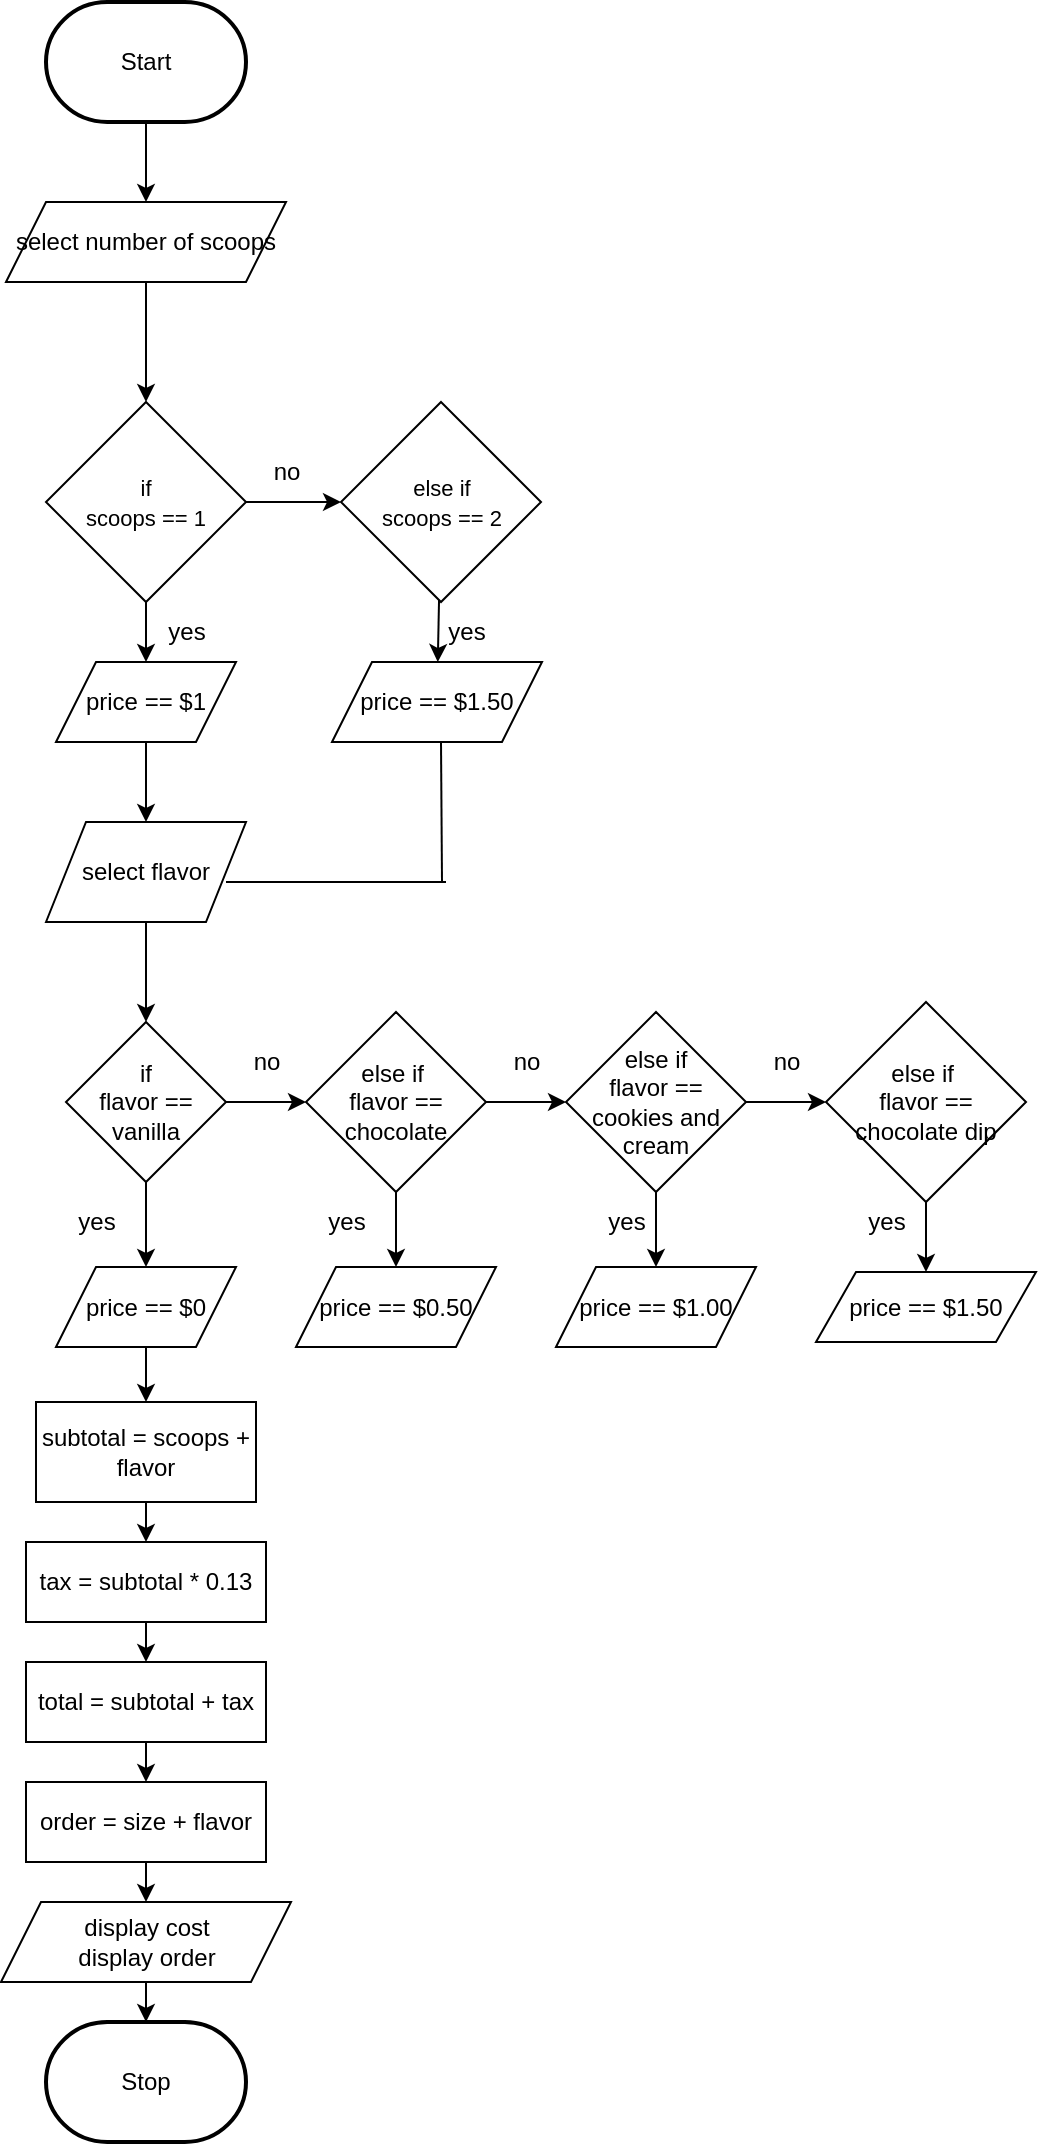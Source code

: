 <mxfile>
    <diagram id="HIP3nbAZw_EuaXWnEj3U" name="Page-1">
        <mxGraphModel dx="396" dy="346" grid="1" gridSize="10" guides="1" tooltips="1" connect="1" arrows="1" fold="1" page="1" pageScale="1" pageWidth="850" pageHeight="1100" math="0" shadow="0">
            <root>
                <mxCell id="0"/>
                <mxCell id="1" parent="0"/>
                <mxCell id="2" value="Start" style="strokeWidth=2;html=1;shape=mxgraph.flowchart.terminator;whiteSpace=wrap;" parent="1" vertex="1">
                    <mxGeometry x="230" y="20" width="100" height="60" as="geometry"/>
                </mxCell>
                <mxCell id="3" value="Stop" style="strokeWidth=2;html=1;shape=mxgraph.flowchart.terminator;whiteSpace=wrap;" parent="1" vertex="1">
                    <mxGeometry x="230" y="1030" width="100" height="60" as="geometry"/>
                </mxCell>
                <mxCell id="7" value="" style="edgeStyle=none;html=1;exitX=0.5;exitY=1;exitDx=0;exitDy=0;exitPerimeter=0;" parent="1" source="2" target="6" edge="1">
                    <mxGeometry relative="1" as="geometry">
                        <mxPoint x="280" y="480" as="sourcePoint"/>
                    </mxGeometry>
                </mxCell>
                <mxCell id="11" value="" style="edgeStyle=none;html=1;" parent="1" source="6" target="9" edge="1">
                    <mxGeometry relative="1" as="geometry"/>
                </mxCell>
                <mxCell id="6" value="&lt;font style=&quot;font-size: 12px;&quot;&gt;select number of scoops&lt;/font&gt;" style="shape=parallelogram;perimeter=parallelogramPerimeter;whiteSpace=wrap;html=1;fixedSize=1;" parent="1" vertex="1">
                    <mxGeometry x="210" y="120" width="140" height="40" as="geometry"/>
                </mxCell>
                <mxCell id="12" value="" style="edgeStyle=none;html=1;" parent="1" source="9" target="10" edge="1">
                    <mxGeometry relative="1" as="geometry"/>
                </mxCell>
                <mxCell id="21" value="" style="edgeStyle=none;html=1;" parent="1" source="9" target="20" edge="1">
                    <mxGeometry relative="1" as="geometry"/>
                </mxCell>
                <mxCell id="9" value="&lt;font style=&quot;font-size: 11px;&quot;&gt;if&lt;/font&gt;&lt;div&gt;&lt;font style=&quot;font-size: 11px;&quot;&gt;scoops == 1&lt;/font&gt;&lt;/div&gt;" style="rhombus;whiteSpace=wrap;html=1;" parent="1" vertex="1">
                    <mxGeometry x="230" y="220" width="100" height="100" as="geometry"/>
                </mxCell>
                <mxCell id="22" value="" style="edgeStyle=none;html=1;" parent="1" source="10" target="19" edge="1">
                    <mxGeometry relative="1" as="geometry"/>
                </mxCell>
                <mxCell id="10" value="&lt;font style=&quot;font-size: 11px;&quot;&gt;else if&lt;/font&gt;&lt;div&gt;&lt;font style=&quot;font-size: 11px;&quot;&gt;scoops == 2&lt;/font&gt;&lt;/div&gt;" style="rhombus;whiteSpace=wrap;html=1;" parent="1" vertex="1">
                    <mxGeometry x="377.5" y="220" width="100" height="100" as="geometry"/>
                </mxCell>
                <mxCell id="13" value="no" style="text;html=1;align=center;verticalAlign=middle;resizable=0;points=[];autosize=1;strokeColor=none;fillColor=none;" parent="1" vertex="1">
                    <mxGeometry x="330" y="240" width="40" height="30" as="geometry"/>
                </mxCell>
                <mxCell id="29" value="" style="edgeStyle=none;html=1;" parent="1" source="14" target="15" edge="1">
                    <mxGeometry relative="1" as="geometry"/>
                </mxCell>
                <mxCell id="14" value="select flavor" style="shape=parallelogram;perimeter=parallelogramPerimeter;whiteSpace=wrap;html=1;fixedSize=1;" parent="1" vertex="1">
                    <mxGeometry x="230" y="430" width="100" height="50" as="geometry"/>
                </mxCell>
                <mxCell id="30" value="" style="edgeStyle=none;html=1;" parent="1" source="15" target="16" edge="1">
                    <mxGeometry relative="1" as="geometry"/>
                </mxCell>
                <mxCell id="47" value="" style="edgeStyle=none;html=1;" parent="1" source="15" target="45" edge="1">
                    <mxGeometry relative="1" as="geometry"/>
                </mxCell>
                <mxCell id="15" value="if&lt;div&gt;flavor == vanilla&lt;/div&gt;" style="rhombus;whiteSpace=wrap;html=1;" parent="1" vertex="1">
                    <mxGeometry x="240" y="530" width="80" height="80" as="geometry"/>
                </mxCell>
                <mxCell id="31" value="" style="edgeStyle=none;html=1;" parent="1" source="16" target="17" edge="1">
                    <mxGeometry relative="1" as="geometry"/>
                </mxCell>
                <mxCell id="48" value="" style="edgeStyle=none;html=1;" parent="1" source="16" target="44" edge="1">
                    <mxGeometry relative="1" as="geometry"/>
                </mxCell>
                <mxCell id="16" value="else if&amp;nbsp;&lt;div&gt;flavor == chocolate&lt;/div&gt;" style="rhombus;whiteSpace=wrap;html=1;" parent="1" vertex="1">
                    <mxGeometry x="360" y="525" width="90" height="90" as="geometry"/>
                </mxCell>
                <mxCell id="32" value="" style="edgeStyle=none;html=1;" parent="1" source="17" target="18" edge="1">
                    <mxGeometry relative="1" as="geometry"/>
                </mxCell>
                <mxCell id="49" value="" style="edgeStyle=none;html=1;" parent="1" source="17" target="43" edge="1">
                    <mxGeometry relative="1" as="geometry"/>
                </mxCell>
                <mxCell id="17" value="else if&lt;div&gt;flavor == cookies and cream&lt;/div&gt;" style="rhombus;whiteSpace=wrap;html=1;" parent="1" vertex="1">
                    <mxGeometry x="490" y="525" width="90" height="90" as="geometry"/>
                </mxCell>
                <mxCell id="50" value="" style="edgeStyle=none;html=1;" parent="1" source="18" target="42" edge="1">
                    <mxGeometry relative="1" as="geometry"/>
                </mxCell>
                <mxCell id="18" value="else if&amp;nbsp;&lt;div&gt;flavor == chocolate dip&lt;/div&gt;" style="rhombus;whiteSpace=wrap;html=1;" parent="1" vertex="1">
                    <mxGeometry x="620" y="520" width="100" height="100" as="geometry"/>
                </mxCell>
                <mxCell id="19" value="price == $1.50" style="shape=parallelogram;perimeter=parallelogramPerimeter;whiteSpace=wrap;html=1;fixedSize=1;" parent="1" vertex="1">
                    <mxGeometry x="373" y="350" width="105" height="40" as="geometry"/>
                </mxCell>
                <mxCell id="26" value="" style="edgeStyle=none;html=1;" parent="1" source="20" target="14" edge="1">
                    <mxGeometry relative="1" as="geometry"/>
                </mxCell>
                <mxCell id="20" value="price == $1" style="shape=parallelogram;perimeter=parallelogramPerimeter;whiteSpace=wrap;html=1;fixedSize=1;" parent="1" vertex="1">
                    <mxGeometry x="235" y="350" width="90" height="40" as="geometry"/>
                </mxCell>
                <mxCell id="23" value="yes" style="text;html=1;align=center;verticalAlign=middle;resizable=0;points=[];autosize=1;strokeColor=none;fillColor=none;" parent="1" vertex="1">
                    <mxGeometry x="420" y="320" width="40" height="30" as="geometry"/>
                </mxCell>
                <mxCell id="24" value="yes" style="text;html=1;align=center;verticalAlign=middle;resizable=0;points=[];autosize=1;strokeColor=none;fillColor=none;" parent="1" vertex="1">
                    <mxGeometry x="280" y="320" width="40" height="30" as="geometry"/>
                </mxCell>
                <mxCell id="33" value="" style="endArrow=none;html=1;" parent="1" edge="1">
                    <mxGeometry width="50" height="50" relative="1" as="geometry">
                        <mxPoint x="428" y="460" as="sourcePoint"/>
                        <mxPoint x="427.5" y="390" as="targetPoint"/>
                    </mxGeometry>
                </mxCell>
                <mxCell id="35" value="" style="endArrow=none;html=1;" parent="1" edge="1">
                    <mxGeometry width="50" height="50" relative="1" as="geometry">
                        <mxPoint x="320" y="460" as="sourcePoint"/>
                        <mxPoint x="430" y="460" as="targetPoint"/>
                    </mxGeometry>
                </mxCell>
                <mxCell id="39" value="no" style="text;html=1;align=center;verticalAlign=middle;resizable=0;points=[];autosize=1;strokeColor=none;fillColor=none;" parent="1" vertex="1">
                    <mxGeometry x="320" y="535" width="40" height="30" as="geometry"/>
                </mxCell>
                <mxCell id="40" value="no" style="text;html=1;align=center;verticalAlign=middle;resizable=0;points=[];autosize=1;strokeColor=none;fillColor=none;" parent="1" vertex="1">
                    <mxGeometry x="450" y="535" width="40" height="30" as="geometry"/>
                </mxCell>
                <mxCell id="41" value="no" style="text;html=1;align=center;verticalAlign=middle;resizable=0;points=[];autosize=1;strokeColor=none;fillColor=none;" parent="1" vertex="1">
                    <mxGeometry x="580" y="535" width="40" height="30" as="geometry"/>
                </mxCell>
                <mxCell id="42" value="price == $1.50" style="shape=parallelogram;perimeter=parallelogramPerimeter;whiteSpace=wrap;html=1;fixedSize=1;" parent="1" vertex="1">
                    <mxGeometry x="615" y="655" width="110" height="35" as="geometry"/>
                </mxCell>
                <mxCell id="43" value="price == $1.00" style="shape=parallelogram;perimeter=parallelogramPerimeter;whiteSpace=wrap;html=1;fixedSize=1;" parent="1" vertex="1">
                    <mxGeometry x="485" y="652.5" width="100" height="40" as="geometry"/>
                </mxCell>
                <mxCell id="44" value="price == $0.50" style="shape=parallelogram;perimeter=parallelogramPerimeter;whiteSpace=wrap;html=1;fixedSize=1;" parent="1" vertex="1">
                    <mxGeometry x="355" y="652.5" width="100" height="40" as="geometry"/>
                </mxCell>
                <mxCell id="59" value="" style="edgeStyle=none;html=1;" edge="1" parent="1" source="45" target="51">
                    <mxGeometry relative="1" as="geometry"/>
                </mxCell>
                <mxCell id="45" value="price == $0" style="shape=parallelogram;perimeter=parallelogramPerimeter;whiteSpace=wrap;html=1;fixedSize=1;" parent="1" vertex="1">
                    <mxGeometry x="235" y="652.5" width="90" height="40" as="geometry"/>
                </mxCell>
                <mxCell id="60" value="" style="edgeStyle=none;html=1;" edge="1" parent="1" source="51" target="52">
                    <mxGeometry relative="1" as="geometry"/>
                </mxCell>
                <mxCell id="51" value="subtotal = scoops + flavor" style="rounded=0;whiteSpace=wrap;html=1;" parent="1" vertex="1">
                    <mxGeometry x="225" y="720" width="110" height="50" as="geometry"/>
                </mxCell>
                <mxCell id="52" value="tax = subtotal * 0.13" style="rounded=0;whiteSpace=wrap;html=1;" parent="1" vertex="1">
                    <mxGeometry x="220" y="790" width="120" height="40" as="geometry"/>
                </mxCell>
                <mxCell id="62" value="" style="edgeStyle=none;html=1;" edge="1" parent="1" source="54" target="3">
                    <mxGeometry relative="1" as="geometry"/>
                </mxCell>
                <mxCell id="54" value="display cost&lt;br&gt;&lt;div&gt;display order&lt;/div&gt;" style="shape=parallelogram;perimeter=parallelogramPerimeter;whiteSpace=wrap;html=1;fixedSize=1;" vertex="1" parent="1">
                    <mxGeometry x="207.5" y="970" width="145" height="40" as="geometry"/>
                </mxCell>
                <mxCell id="55" value="yes" style="text;html=1;align=center;verticalAlign=middle;resizable=0;points=[];autosize=1;strokeColor=none;fillColor=none;" vertex="1" parent="1">
                    <mxGeometry x="235" y="615" width="40" height="30" as="geometry"/>
                </mxCell>
                <mxCell id="56" value="yes" style="text;html=1;align=center;verticalAlign=middle;resizable=0;points=[];autosize=1;strokeColor=none;fillColor=none;" vertex="1" parent="1">
                    <mxGeometry x="360" y="615" width="40" height="30" as="geometry"/>
                </mxCell>
                <mxCell id="57" value="yes" style="text;html=1;align=center;verticalAlign=middle;resizable=0;points=[];autosize=1;strokeColor=none;fillColor=none;" vertex="1" parent="1">
                    <mxGeometry x="500" y="615" width="40" height="30" as="geometry"/>
                </mxCell>
                <mxCell id="58" value="yes" style="text;html=1;align=center;verticalAlign=middle;resizable=0;points=[];autosize=1;strokeColor=none;fillColor=none;" vertex="1" parent="1">
                    <mxGeometry x="630" y="615" width="40" height="30" as="geometry"/>
                </mxCell>
                <mxCell id="63" value="total = subtotal + tax" style="rounded=0;whiteSpace=wrap;html=1;" vertex="1" parent="1">
                    <mxGeometry x="220" y="850" width="120" height="40" as="geometry"/>
                </mxCell>
                <mxCell id="64" value="" style="endArrow=classic;html=1;entryX=0.5;entryY=0;entryDx=0;entryDy=0;" edge="1" parent="1" target="63">
                    <mxGeometry width="50" height="50" relative="1" as="geometry">
                        <mxPoint x="280" y="830" as="sourcePoint"/>
                        <mxPoint x="330" y="780" as="targetPoint"/>
                    </mxGeometry>
                </mxCell>
                <mxCell id="66" value="order = size + flavor" style="rounded=0;whiteSpace=wrap;html=1;" vertex="1" parent="1">
                    <mxGeometry x="220" y="910" width="120" height="40" as="geometry"/>
                </mxCell>
                <mxCell id="67" value="" style="endArrow=classic;html=1;entryX=0.5;entryY=0;entryDx=0;entryDy=0;" edge="1" parent="1" target="66">
                    <mxGeometry width="50" height="50" relative="1" as="geometry">
                        <mxPoint x="280" y="890" as="sourcePoint"/>
                        <mxPoint x="330" y="840" as="targetPoint"/>
                    </mxGeometry>
                </mxCell>
                <mxCell id="68" value="" style="endArrow=classic;html=1;entryX=0.5;entryY=0;entryDx=0;entryDy=0;" edge="1" parent="1" target="54">
                    <mxGeometry width="50" height="50" relative="1" as="geometry">
                        <mxPoint x="280" y="950" as="sourcePoint"/>
                        <mxPoint x="330" y="900" as="targetPoint"/>
                    </mxGeometry>
                </mxCell>
            </root>
        </mxGraphModel>
    </diagram>
</mxfile>